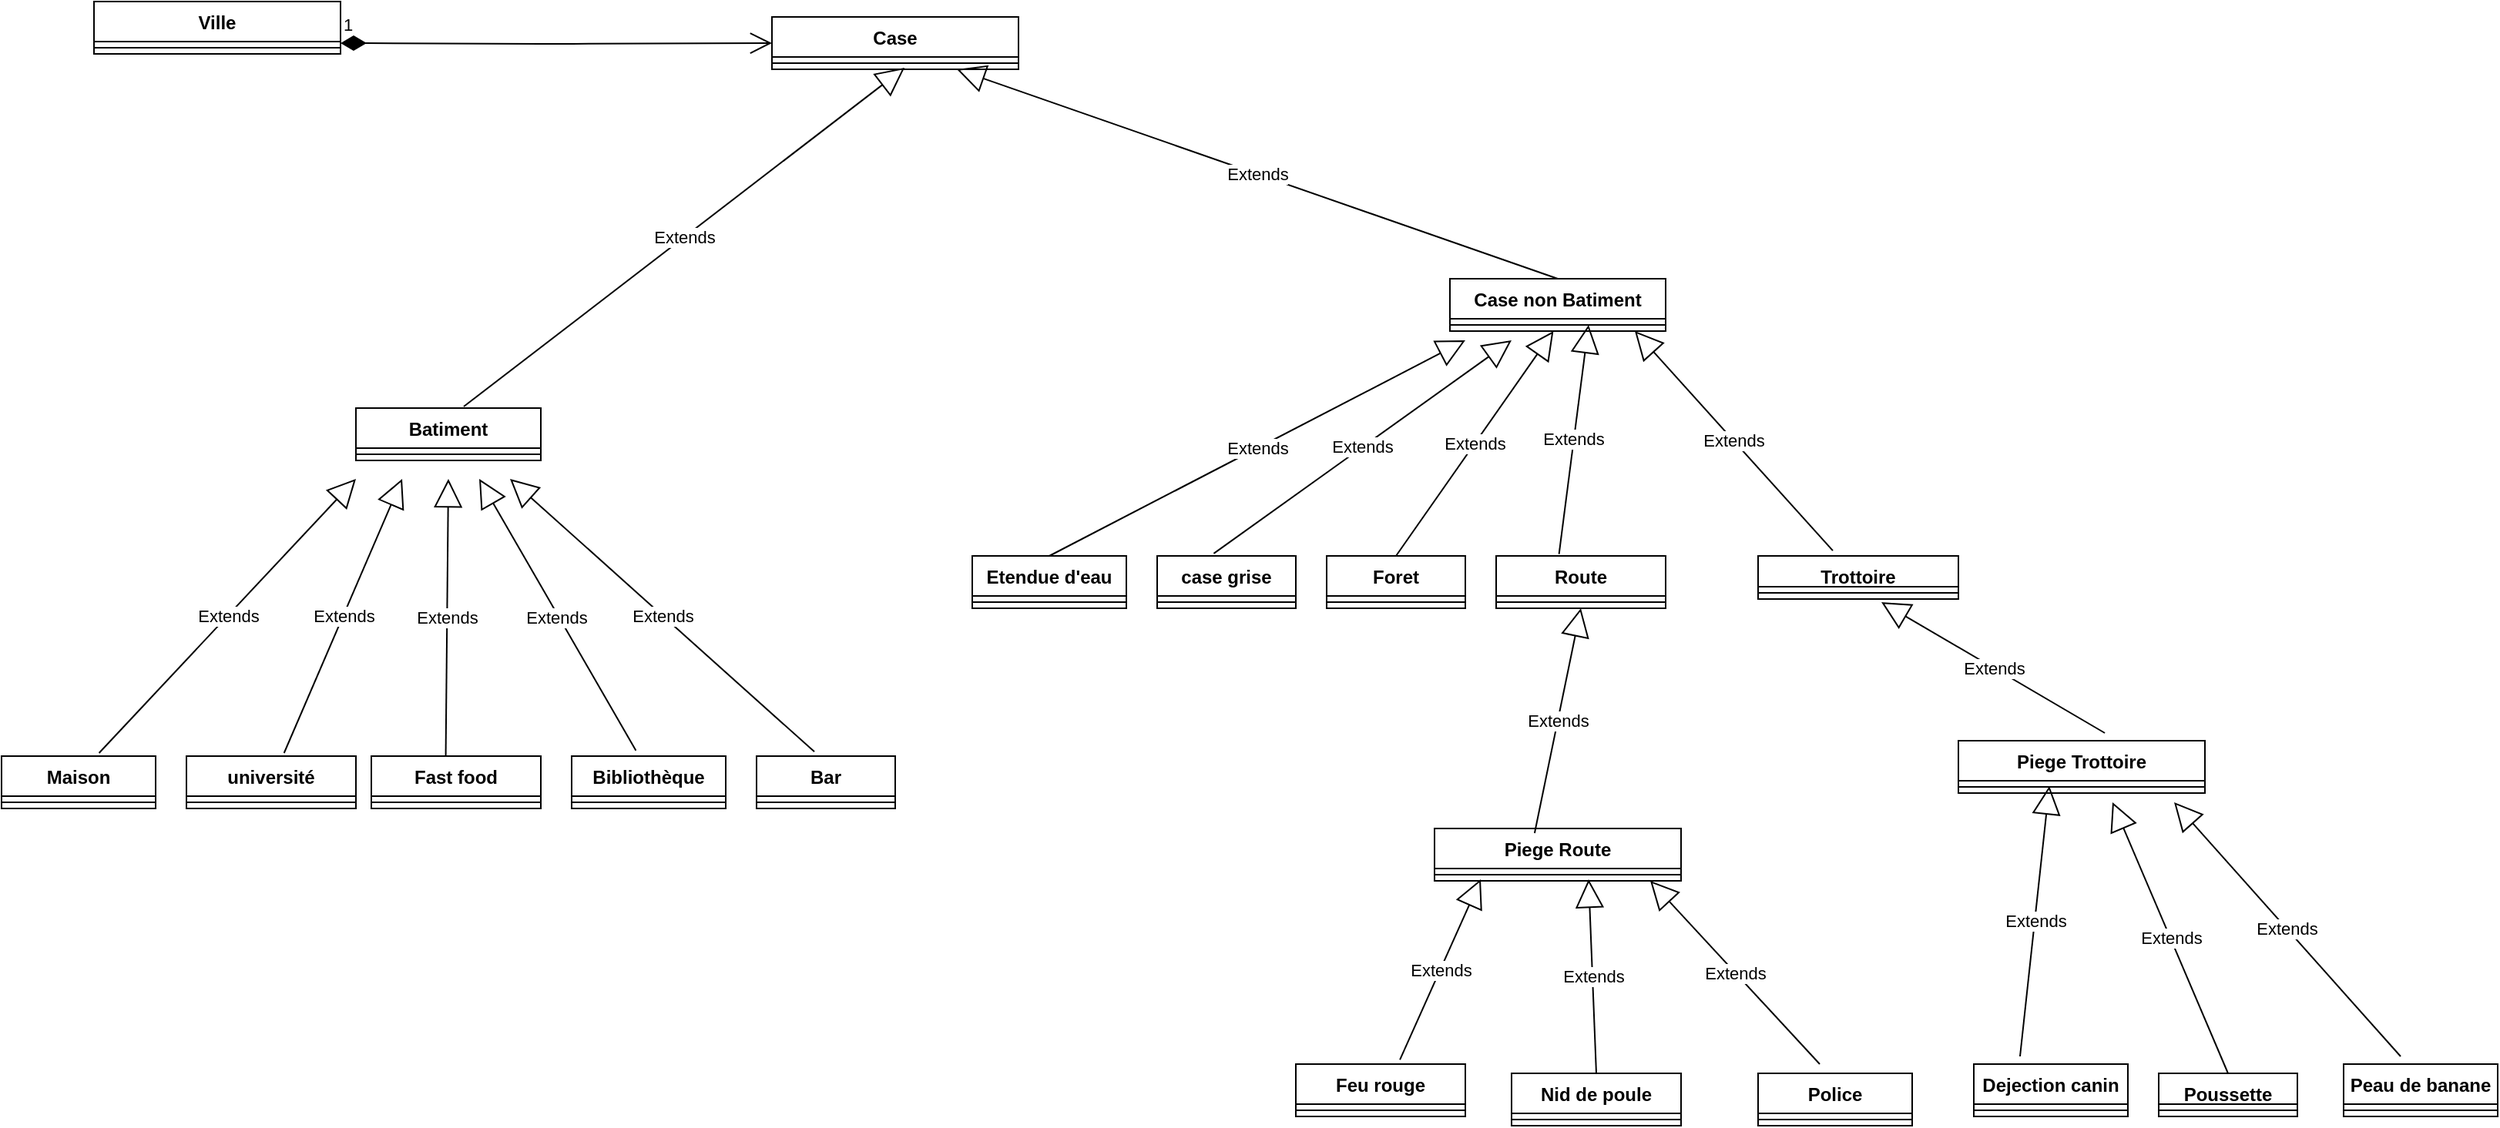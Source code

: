 <mxfile version="14.1.9" type="github">
  <diagram id="C5RBs43oDa-KdzZeNtuy" name="Page-1">
    <mxGraphModel dx="1695" dy="482" grid="1" gridSize="10" guides="1" tooltips="1" connect="1" arrows="1" fold="1" page="1" pageScale="1" pageWidth="827" pageHeight="1169" math="0" shadow="0">
      <root>
        <mxCell id="WIyWlLk6GJQsqaUBKTNV-0" />
        <mxCell id="WIyWlLk6GJQsqaUBKTNV-1" parent="WIyWlLk6GJQsqaUBKTNV-0" />
        <mxCell id="GPTz1_Q5hdU3rCjX2nhV-0" value="Case&#xa;" style="swimlane;fontStyle=1;align=center;verticalAlign=top;childLayout=stackLayout;horizontal=1;startSize=26;horizontalStack=0;resizeParent=1;resizeParentMax=0;resizeLast=0;collapsible=1;marginBottom=0;rounded=0;sketch=0;" parent="WIyWlLk6GJQsqaUBKTNV-1" vertex="1">
          <mxGeometry x="460" y="40" width="160" height="34" as="geometry" />
        </mxCell>
        <mxCell id="GPTz1_Q5hdU3rCjX2nhV-2" value="" style="line;strokeWidth=1;fillColor=none;align=left;verticalAlign=middle;spacingTop=-1;spacingLeft=3;spacingRight=3;rotatable=0;labelPosition=right;points=[];portConstraint=eastwest;" parent="GPTz1_Q5hdU3rCjX2nhV-0" vertex="1">
          <mxGeometry y="26" width="160" height="8" as="geometry" />
        </mxCell>
        <mxCell id="GPTz1_Q5hdU3rCjX2nhV-6" value="1" style="endArrow=open;html=1;endSize=12;startArrow=diamondThin;startSize=14;startFill=1;edgeStyle=orthogonalEdgeStyle;align=left;verticalAlign=bottom;strokeWidth=1;exitX=1;exitY=0.5;exitDx=0;exitDy=0;entryX=0;entryY=0.5;entryDx=0;entryDy=0;" parent="WIyWlLk6GJQsqaUBKTNV-1" target="GPTz1_Q5hdU3rCjX2nhV-0" edge="1">
          <mxGeometry x="-1" y="3" relative="1" as="geometry">
            <mxPoint x="180" y="57" as="sourcePoint" />
            <mxPoint x="490" y="66.5" as="targetPoint" />
          </mxGeometry>
        </mxCell>
        <mxCell id="GPTz1_Q5hdU3rCjX2nhV-7" value="Batiment&#xa;" style="swimlane;fontStyle=1;align=center;verticalAlign=top;childLayout=stackLayout;horizontal=1;startSize=26;horizontalStack=0;resizeParent=1;resizeParentMax=0;resizeLast=0;collapsible=1;marginBottom=0;rounded=0;sketch=0;" parent="WIyWlLk6GJQsqaUBKTNV-1" vertex="1">
          <mxGeometry x="190" y="294" width="120" height="34" as="geometry" />
        </mxCell>
        <mxCell id="GPTz1_Q5hdU3rCjX2nhV-9" value="" style="line;strokeWidth=1;fillColor=none;align=left;verticalAlign=middle;spacingTop=-1;spacingLeft=3;spacingRight=3;rotatable=0;labelPosition=right;points=[];portConstraint=eastwest;" parent="GPTz1_Q5hdU3rCjX2nhV-7" vertex="1">
          <mxGeometry y="26" width="120" height="8" as="geometry" />
        </mxCell>
        <mxCell id="GPTz1_Q5hdU3rCjX2nhV-11" value="Route&#xa;" style="swimlane;fontStyle=1;align=center;verticalAlign=top;childLayout=stackLayout;horizontal=1;startSize=26;horizontalStack=0;resizeParent=1;resizeParentMax=0;resizeLast=0;collapsible=1;marginBottom=0;rounded=0;sketch=0;" parent="WIyWlLk6GJQsqaUBKTNV-1" vertex="1">
          <mxGeometry x="930" y="390" width="110" height="34" as="geometry" />
        </mxCell>
        <mxCell id="GPTz1_Q5hdU3rCjX2nhV-13" value="" style="line;strokeWidth=1;fillColor=none;align=left;verticalAlign=middle;spacingTop=-1;spacingLeft=3;spacingRight=3;rotatable=0;labelPosition=right;points=[];portConstraint=eastwest;" parent="GPTz1_Q5hdU3rCjX2nhV-11" vertex="1">
          <mxGeometry y="26" width="110" height="8" as="geometry" />
        </mxCell>
        <mxCell id="GPTz1_Q5hdU3rCjX2nhV-19" value="Case non Batiment&#xa;" style="swimlane;fontStyle=1;align=center;verticalAlign=top;childLayout=stackLayout;horizontal=1;startSize=26;horizontalStack=0;resizeParent=1;resizeParentMax=0;resizeLast=0;collapsible=1;marginBottom=0;rounded=0;sketch=0;" parent="WIyWlLk6GJQsqaUBKTNV-1" vertex="1">
          <mxGeometry x="900" y="210" width="140" height="34" as="geometry" />
        </mxCell>
        <mxCell id="GPTz1_Q5hdU3rCjX2nhV-21" value="" style="line;strokeWidth=1;fillColor=none;align=left;verticalAlign=middle;spacingTop=-1;spacingLeft=3;spacingRight=3;rotatable=0;labelPosition=right;points=[];portConstraint=eastwest;" parent="GPTz1_Q5hdU3rCjX2nhV-19" vertex="1">
          <mxGeometry y="26" width="140" height="8" as="geometry" />
        </mxCell>
        <mxCell id="GPTz1_Q5hdU3rCjX2nhV-23" value="Trottoire&#xa;" style="swimlane;fontStyle=1;align=center;verticalAlign=top;childLayout=stackLayout;horizontal=1;startSize=20;horizontalStack=0;resizeParent=1;resizeParentMax=0;resizeLast=0;collapsible=1;marginBottom=0;rounded=0;sketch=0;" parent="WIyWlLk6GJQsqaUBKTNV-1" vertex="1">
          <mxGeometry x="1100" y="390" width="130" height="28" as="geometry" />
        </mxCell>
        <mxCell id="GPTz1_Q5hdU3rCjX2nhV-25" value="" style="line;strokeWidth=1;fillColor=none;align=left;verticalAlign=middle;spacingTop=-1;spacingLeft=3;spacingRight=3;rotatable=0;labelPosition=right;points=[];portConstraint=eastwest;" parent="GPTz1_Q5hdU3rCjX2nhV-23" vertex="1">
          <mxGeometry y="20" width="130" height="8" as="geometry" />
        </mxCell>
        <mxCell id="GPTz1_Q5hdU3rCjX2nhV-29" value="Extends" style="endArrow=block;endSize=16;endFill=0;html=1;strokeWidth=1;exitX=0.583;exitY=-0.029;exitDx=0;exitDy=0;exitPerimeter=0;entryX=0.538;entryY=0.875;entryDx=0;entryDy=0;entryPerimeter=0;" parent="WIyWlLk6GJQsqaUBKTNV-1" source="GPTz1_Q5hdU3rCjX2nhV-7" target="GPTz1_Q5hdU3rCjX2nhV-2" edge="1">
          <mxGeometry width="160" relative="1" as="geometry">
            <mxPoint x="330" y="170" as="sourcePoint" />
            <mxPoint x="490" y="170" as="targetPoint" />
          </mxGeometry>
        </mxCell>
        <mxCell id="GPTz1_Q5hdU3rCjX2nhV-30" value="Extends" style="endArrow=block;endSize=16;endFill=0;html=1;strokeWidth=1;exitX=0.5;exitY=0;exitDx=0;exitDy=0;entryX=0.75;entryY=1;entryDx=0;entryDy=0;" parent="WIyWlLk6GJQsqaUBKTNV-1" source="GPTz1_Q5hdU3rCjX2nhV-19" target="GPTz1_Q5hdU3rCjX2nhV-0" edge="1">
          <mxGeometry width="160" relative="1" as="geometry">
            <mxPoint x="610" y="170" as="sourcePoint" />
            <mxPoint x="640" y="90" as="targetPoint" />
          </mxGeometry>
        </mxCell>
        <mxCell id="GPTz1_Q5hdU3rCjX2nhV-36" value="Piege Trottoire&#xa;" style="swimlane;fontStyle=1;align=center;verticalAlign=top;childLayout=stackLayout;horizontal=1;startSize=26;horizontalStack=0;resizeParent=1;resizeParentMax=0;resizeLast=0;collapsible=1;marginBottom=0;rounded=0;sketch=0;" parent="WIyWlLk6GJQsqaUBKTNV-1" vertex="1">
          <mxGeometry x="1230" y="510" width="160" height="34" as="geometry" />
        </mxCell>
        <mxCell id="GPTz1_Q5hdU3rCjX2nhV-38" value="" style="line;strokeWidth=1;fillColor=none;align=left;verticalAlign=middle;spacingTop=-1;spacingLeft=3;spacingRight=3;rotatable=0;labelPosition=right;points=[];portConstraint=eastwest;" parent="GPTz1_Q5hdU3rCjX2nhV-36" vertex="1">
          <mxGeometry y="26" width="160" height="8" as="geometry" />
        </mxCell>
        <mxCell id="GPTz1_Q5hdU3rCjX2nhV-40" value="Piege Route&#xa;" style="swimlane;fontStyle=1;align=center;verticalAlign=top;childLayout=stackLayout;horizontal=1;startSize=26;horizontalStack=0;resizeParent=1;resizeParentMax=0;resizeLast=0;collapsible=1;marginBottom=0;rounded=0;sketch=0;" parent="WIyWlLk6GJQsqaUBKTNV-1" vertex="1">
          <mxGeometry x="890" y="567" width="160" height="34" as="geometry" />
        </mxCell>
        <mxCell id="GPTz1_Q5hdU3rCjX2nhV-42" value="" style="line;strokeWidth=1;fillColor=none;align=left;verticalAlign=middle;spacingTop=-1;spacingLeft=3;spacingRight=3;rotatable=0;labelPosition=right;points=[];portConstraint=eastwest;" parent="GPTz1_Q5hdU3rCjX2nhV-40" vertex="1">
          <mxGeometry y="26" width="160" height="8" as="geometry" />
        </mxCell>
        <mxCell id="GPTz1_Q5hdU3rCjX2nhV-44" value="Police&#xa;" style="swimlane;fontStyle=1;align=center;verticalAlign=top;childLayout=stackLayout;horizontal=1;startSize=26;horizontalStack=0;resizeParent=1;resizeParentMax=0;resizeLast=0;collapsible=1;marginBottom=0;rounded=0;sketch=0;" parent="WIyWlLk6GJQsqaUBKTNV-1" vertex="1">
          <mxGeometry x="1100" y="726" width="100" height="34" as="geometry" />
        </mxCell>
        <mxCell id="GPTz1_Q5hdU3rCjX2nhV-46" value="" style="line;strokeWidth=1;fillColor=none;align=left;verticalAlign=middle;spacingTop=-1;spacingLeft=3;spacingRight=3;rotatable=0;labelPosition=right;points=[];portConstraint=eastwest;" parent="GPTz1_Q5hdU3rCjX2nhV-44" vertex="1">
          <mxGeometry y="26" width="100" height="8" as="geometry" />
        </mxCell>
        <mxCell id="GPTz1_Q5hdU3rCjX2nhV-48" value="Nid de poule&#xa;" style="swimlane;fontStyle=1;align=center;verticalAlign=top;childLayout=stackLayout;horizontal=1;startSize=26;horizontalStack=0;resizeParent=1;resizeParentMax=0;resizeLast=0;collapsible=1;marginBottom=0;rounded=0;sketch=0;" parent="WIyWlLk6GJQsqaUBKTNV-1" vertex="1">
          <mxGeometry x="940" y="726" width="110" height="34" as="geometry" />
        </mxCell>
        <mxCell id="GPTz1_Q5hdU3rCjX2nhV-50" value="" style="line;strokeWidth=1;fillColor=none;align=left;verticalAlign=middle;spacingTop=-1;spacingLeft=3;spacingRight=3;rotatable=0;labelPosition=right;points=[];portConstraint=eastwest;" parent="GPTz1_Q5hdU3rCjX2nhV-48" vertex="1">
          <mxGeometry y="26" width="110" height="8" as="geometry" />
        </mxCell>
        <mxCell id="GPTz1_Q5hdU3rCjX2nhV-52" value="Feu rouge&#xa;" style="swimlane;fontStyle=1;align=center;verticalAlign=top;childLayout=stackLayout;horizontal=1;startSize=26;horizontalStack=0;resizeParent=1;resizeParentMax=0;resizeLast=0;collapsible=1;marginBottom=0;rounded=0;sketch=0;" parent="WIyWlLk6GJQsqaUBKTNV-1" vertex="1">
          <mxGeometry x="800" y="720" width="110" height="34" as="geometry" />
        </mxCell>
        <mxCell id="GPTz1_Q5hdU3rCjX2nhV-54" value="" style="line;strokeWidth=1;fillColor=none;align=left;verticalAlign=middle;spacingTop=-1;spacingLeft=3;spacingRight=3;rotatable=0;labelPosition=right;points=[];portConstraint=eastwest;" parent="GPTz1_Q5hdU3rCjX2nhV-52" vertex="1">
          <mxGeometry y="26" width="110" height="8" as="geometry" />
        </mxCell>
        <mxCell id="GPTz1_Q5hdU3rCjX2nhV-56" value="Extends" style="endArrow=block;endSize=16;endFill=0;html=1;strokeWidth=1;exitX=0.614;exitY=-0.083;exitDx=0;exitDy=0;exitPerimeter=0;" parent="WIyWlLk6GJQsqaUBKTNV-1" source="GPTz1_Q5hdU3rCjX2nhV-52" edge="1">
          <mxGeometry width="160" relative="1" as="geometry">
            <mxPoint x="875" y="705" as="sourcePoint" />
            <mxPoint x="920" y="600" as="targetPoint" />
          </mxGeometry>
        </mxCell>
        <mxCell id="GPTz1_Q5hdU3rCjX2nhV-57" value="Extends" style="endArrow=block;endSize=16;endFill=0;html=1;strokeWidth=1;exitX=0.5;exitY=0;exitDx=0;exitDy=0;" parent="WIyWlLk6GJQsqaUBKTNV-1" source="GPTz1_Q5hdU3rCjX2nhV-48" edge="1">
          <mxGeometry width="160" relative="1" as="geometry">
            <mxPoint x="1080" y="613" as="sourcePoint" />
            <mxPoint x="990" y="600" as="targetPoint" />
            <Array as="points" />
          </mxGeometry>
        </mxCell>
        <mxCell id="GPTz1_Q5hdU3rCjX2nhV-58" value="Extends" style="endArrow=block;endSize=16;endFill=0;html=1;strokeWidth=1;" parent="WIyWlLk6GJQsqaUBKTNV-1" edge="1">
          <mxGeometry width="160" relative="1" as="geometry">
            <mxPoint x="1140" y="720" as="sourcePoint" />
            <mxPoint x="1030" y="601" as="targetPoint" />
          </mxGeometry>
        </mxCell>
        <mxCell id="GPTz1_Q5hdU3rCjX2nhV-59" value="Peau de banane&#xa;" style="swimlane;fontStyle=1;align=center;verticalAlign=top;childLayout=stackLayout;horizontal=1;startSize=26;horizontalStack=0;resizeParent=1;resizeParentMax=0;resizeLast=0;collapsible=1;marginBottom=0;rounded=0;sketch=0;" parent="WIyWlLk6GJQsqaUBKTNV-1" vertex="1">
          <mxGeometry x="1480" y="720" width="100" height="34" as="geometry" />
        </mxCell>
        <mxCell id="GPTz1_Q5hdU3rCjX2nhV-61" value="" style="line;strokeWidth=1;fillColor=none;align=left;verticalAlign=middle;spacingTop=-1;spacingLeft=3;spacingRight=3;rotatable=0;labelPosition=right;points=[];portConstraint=eastwest;" parent="GPTz1_Q5hdU3rCjX2nhV-59" vertex="1">
          <mxGeometry y="26" width="100" height="8" as="geometry" />
        </mxCell>
        <mxCell id="GPTz1_Q5hdU3rCjX2nhV-64" value="Poussette&#xa;" style="swimlane;fontStyle=1;align=center;verticalAlign=top;childLayout=stackLayout;horizontal=1;startSize=20;horizontalStack=0;resizeParent=1;resizeParentMax=0;resizeLast=0;collapsible=1;marginBottom=0;rounded=0;sketch=0;" parent="WIyWlLk6GJQsqaUBKTNV-1" vertex="1">
          <mxGeometry x="1360" y="726" width="90" height="28" as="geometry" />
        </mxCell>
        <mxCell id="GPTz1_Q5hdU3rCjX2nhV-66" value="" style="line;strokeWidth=1;fillColor=none;align=left;verticalAlign=middle;spacingTop=-1;spacingLeft=3;spacingRight=3;rotatable=0;labelPosition=right;points=[];portConstraint=eastwest;" parent="GPTz1_Q5hdU3rCjX2nhV-64" vertex="1">
          <mxGeometry y="20" width="90" height="8" as="geometry" />
        </mxCell>
        <mxCell id="GPTz1_Q5hdU3rCjX2nhV-68" value="Dejection canin&#xa;" style="swimlane;fontStyle=1;align=center;verticalAlign=top;childLayout=stackLayout;horizontal=1;startSize=26;horizontalStack=0;resizeParent=1;resizeParentMax=0;resizeLast=0;collapsible=1;marginBottom=0;rounded=0;sketch=0;" parent="WIyWlLk6GJQsqaUBKTNV-1" vertex="1">
          <mxGeometry x="1240" y="720" width="100" height="34" as="geometry" />
        </mxCell>
        <mxCell id="GPTz1_Q5hdU3rCjX2nhV-70" value="" style="line;strokeWidth=1;fillColor=none;align=left;verticalAlign=middle;spacingTop=-1;spacingLeft=3;spacingRight=3;rotatable=0;labelPosition=right;points=[];portConstraint=eastwest;" parent="GPTz1_Q5hdU3rCjX2nhV-68" vertex="1">
          <mxGeometry y="26" width="100" height="8" as="geometry" />
        </mxCell>
        <mxCell id="GPTz1_Q5hdU3rCjX2nhV-72" value="Extends" style="endArrow=block;endSize=16;endFill=0;html=1;strokeWidth=1;entryX=0.369;entryY=0.434;entryDx=0;entryDy=0;entryPerimeter=0;" parent="WIyWlLk6GJQsqaUBKTNV-1" edge="1" target="GPTz1_Q5hdU3rCjX2nhV-38">
          <mxGeometry width="160" relative="1" as="geometry">
            <mxPoint x="1270" y="715" as="sourcePoint" />
            <mxPoint x="1280" y="550" as="targetPoint" />
          </mxGeometry>
        </mxCell>
        <mxCell id="GPTz1_Q5hdU3rCjX2nhV-73" value="Extends" style="endArrow=block;endSize=16;endFill=0;html=1;strokeWidth=1;exitX=0.5;exitY=0;exitDx=0;exitDy=0;" parent="WIyWlLk6GJQsqaUBKTNV-1" source="GPTz1_Q5hdU3rCjX2nhV-64" edge="1">
          <mxGeometry width="160" relative="1" as="geometry">
            <mxPoint x="1340" y="619" as="sourcePoint" />
            <mxPoint x="1330" y="550" as="targetPoint" />
          </mxGeometry>
        </mxCell>
        <mxCell id="GPTz1_Q5hdU3rCjX2nhV-74" value="Extends" style="endArrow=block;endSize=16;endFill=0;html=1;strokeWidth=1;exitX=0.37;exitY=-0.147;exitDx=0;exitDy=0;exitPerimeter=0;" parent="WIyWlLk6GJQsqaUBKTNV-1" source="GPTz1_Q5hdU3rCjX2nhV-59" edge="1">
          <mxGeometry width="160" relative="1" as="geometry">
            <mxPoint x="1340" y="619" as="sourcePoint" />
            <mxPoint x="1370" y="550" as="targetPoint" />
          </mxGeometry>
        </mxCell>
        <mxCell id="GPTz1_Q5hdU3rCjX2nhV-75" value="Extends" style="endArrow=block;endSize=16;endFill=0;html=1;strokeWidth=1;exitX=0.594;exitY=-0.147;exitDx=0;exitDy=0;exitPerimeter=0;" parent="WIyWlLk6GJQsqaUBKTNV-1" source="GPTz1_Q5hdU3rCjX2nhV-36" edge="1">
          <mxGeometry width="160" relative="1" as="geometry">
            <mxPoint x="1340" y="509" as="sourcePoint" />
            <mxPoint x="1180" y="420" as="targetPoint" />
            <Array as="points" />
          </mxGeometry>
        </mxCell>
        <mxCell id="GPTz1_Q5hdU3rCjX2nhV-77" value="Foret&#xa;" style="swimlane;fontStyle=1;align=center;verticalAlign=top;childLayout=stackLayout;horizontal=1;startSize=26;horizontalStack=0;resizeParent=1;resizeParentMax=0;resizeLast=0;collapsible=1;marginBottom=0;rounded=0;sketch=0;" parent="WIyWlLk6GJQsqaUBKTNV-1" vertex="1">
          <mxGeometry x="820" y="390" width="90" height="34" as="geometry" />
        </mxCell>
        <mxCell id="GPTz1_Q5hdU3rCjX2nhV-79" value="" style="line;strokeWidth=1;fillColor=none;align=left;verticalAlign=middle;spacingTop=-1;spacingLeft=3;spacingRight=3;rotatable=0;labelPosition=right;points=[];portConstraint=eastwest;" parent="GPTz1_Q5hdU3rCjX2nhV-77" vertex="1">
          <mxGeometry y="26" width="90" height="8" as="geometry" />
        </mxCell>
        <mxCell id="GPTz1_Q5hdU3rCjX2nhV-81" value="case grise&#xa;" style="swimlane;fontStyle=1;align=center;verticalAlign=top;childLayout=stackLayout;horizontal=1;startSize=26;horizontalStack=0;resizeParent=1;resizeParentMax=0;resizeLast=0;collapsible=1;marginBottom=0;rounded=0;sketch=0;" parent="WIyWlLk6GJQsqaUBKTNV-1" vertex="1">
          <mxGeometry x="710" y="390" width="90" height="34" as="geometry" />
        </mxCell>
        <mxCell id="GPTz1_Q5hdU3rCjX2nhV-83" value="" style="line;strokeWidth=1;fillColor=none;align=left;verticalAlign=middle;spacingTop=-1;spacingLeft=3;spacingRight=3;rotatable=0;labelPosition=right;points=[];portConstraint=eastwest;" parent="GPTz1_Q5hdU3rCjX2nhV-81" vertex="1">
          <mxGeometry y="26" width="90" height="8" as="geometry" />
        </mxCell>
        <mxCell id="GPTz1_Q5hdU3rCjX2nhV-85" value="Etendue d&#39;eau" style="swimlane;fontStyle=1;align=center;verticalAlign=top;childLayout=stackLayout;horizontal=1;startSize=26;horizontalStack=0;resizeParent=1;resizeParentMax=0;resizeLast=0;collapsible=1;marginBottom=0;rounded=0;sketch=0;" parent="WIyWlLk6GJQsqaUBKTNV-1" vertex="1">
          <mxGeometry x="590" y="390" width="100" height="34" as="geometry" />
        </mxCell>
        <mxCell id="GPTz1_Q5hdU3rCjX2nhV-87" value="" style="line;strokeWidth=1;fillColor=none;align=left;verticalAlign=middle;spacingTop=-1;spacingLeft=3;spacingRight=3;rotatable=0;labelPosition=right;points=[];portConstraint=eastwest;" parent="GPTz1_Q5hdU3rCjX2nhV-85" vertex="1">
          <mxGeometry y="26" width="100" height="8" as="geometry" />
        </mxCell>
        <mxCell id="GPTz1_Q5hdU3rCjX2nhV-89" value="Bar&#xa;" style="swimlane;fontStyle=1;align=center;verticalAlign=top;childLayout=stackLayout;horizontal=1;startSize=26;horizontalStack=0;resizeParent=1;resizeParentMax=0;resizeLast=0;collapsible=1;marginBottom=0;rounded=0;sketch=0;" parent="WIyWlLk6GJQsqaUBKTNV-1" vertex="1">
          <mxGeometry x="450" y="520" width="90" height="34" as="geometry" />
        </mxCell>
        <mxCell id="GPTz1_Q5hdU3rCjX2nhV-91" value="" style="line;strokeWidth=1;fillColor=none;align=left;verticalAlign=middle;spacingTop=-1;spacingLeft=3;spacingRight=3;rotatable=0;labelPosition=right;points=[];portConstraint=eastwest;" parent="GPTz1_Q5hdU3rCjX2nhV-89" vertex="1">
          <mxGeometry y="26" width="90" height="8" as="geometry" />
        </mxCell>
        <mxCell id="GPTz1_Q5hdU3rCjX2nhV-93" value="Bibliothèque&#xa;" style="swimlane;fontStyle=1;align=center;verticalAlign=top;childLayout=stackLayout;horizontal=1;startSize=26;horizontalStack=0;resizeParent=1;resizeParentMax=0;resizeLast=0;collapsible=1;marginBottom=0;rounded=0;sketch=0;" parent="WIyWlLk6GJQsqaUBKTNV-1" vertex="1">
          <mxGeometry x="330" y="520" width="100" height="34" as="geometry" />
        </mxCell>
        <mxCell id="GPTz1_Q5hdU3rCjX2nhV-95" value="" style="line;strokeWidth=1;fillColor=none;align=left;verticalAlign=middle;spacingTop=-1;spacingLeft=3;spacingRight=3;rotatable=0;labelPosition=right;points=[];portConstraint=eastwest;" parent="GPTz1_Q5hdU3rCjX2nhV-93" vertex="1">
          <mxGeometry y="26" width="100" height="8" as="geometry" />
        </mxCell>
        <mxCell id="GPTz1_Q5hdU3rCjX2nhV-97" value="Fast food&#xa;" style="swimlane;fontStyle=1;align=center;verticalAlign=top;childLayout=stackLayout;horizontal=1;startSize=26;horizontalStack=0;resizeParent=1;resizeParentMax=0;resizeLast=0;collapsible=1;marginBottom=0;rounded=0;sketch=0;" parent="WIyWlLk6GJQsqaUBKTNV-1" vertex="1">
          <mxGeometry x="200" y="520" width="110" height="34" as="geometry" />
        </mxCell>
        <mxCell id="GPTz1_Q5hdU3rCjX2nhV-99" value="" style="line;strokeWidth=1;fillColor=none;align=left;verticalAlign=middle;spacingTop=-1;spacingLeft=3;spacingRight=3;rotatable=0;labelPosition=right;points=[];portConstraint=eastwest;" parent="GPTz1_Q5hdU3rCjX2nhV-97" vertex="1">
          <mxGeometry y="26" width="110" height="8" as="geometry" />
        </mxCell>
        <mxCell id="GPTz1_Q5hdU3rCjX2nhV-101" value="université&#xa;" style="swimlane;fontStyle=1;align=center;verticalAlign=top;childLayout=stackLayout;horizontal=1;startSize=26;horizontalStack=0;resizeParent=1;resizeParentMax=0;resizeLast=0;collapsible=1;marginBottom=0;rounded=0;sketch=0;" parent="WIyWlLk6GJQsqaUBKTNV-1" vertex="1">
          <mxGeometry x="80" y="520" width="110" height="34" as="geometry" />
        </mxCell>
        <mxCell id="GPTz1_Q5hdU3rCjX2nhV-103" value="" style="line;strokeWidth=1;fillColor=none;align=left;verticalAlign=middle;spacingTop=-1;spacingLeft=3;spacingRight=3;rotatable=0;labelPosition=right;points=[];portConstraint=eastwest;" parent="GPTz1_Q5hdU3rCjX2nhV-101" vertex="1">
          <mxGeometry y="26" width="110" height="8" as="geometry" />
        </mxCell>
        <mxCell id="GPTz1_Q5hdU3rCjX2nhV-105" value="Maison&#xa;" style="swimlane;fontStyle=1;align=center;verticalAlign=top;childLayout=stackLayout;horizontal=1;startSize=26;horizontalStack=0;resizeParent=1;resizeParentMax=0;resizeLast=0;collapsible=1;marginBottom=0;rounded=0;sketch=0;" parent="WIyWlLk6GJQsqaUBKTNV-1" vertex="1">
          <mxGeometry x="-40" y="520" width="100" height="34" as="geometry" />
        </mxCell>
        <mxCell id="GPTz1_Q5hdU3rCjX2nhV-107" value="" style="line;strokeWidth=1;fillColor=none;align=left;verticalAlign=middle;spacingTop=-1;spacingLeft=3;spacingRight=3;rotatable=0;labelPosition=right;points=[];portConstraint=eastwest;" parent="GPTz1_Q5hdU3rCjX2nhV-105" vertex="1">
          <mxGeometry y="26" width="100" height="8" as="geometry" />
        </mxCell>
        <mxCell id="GPTz1_Q5hdU3rCjX2nhV-109" value="Extends" style="endArrow=block;endSize=16;endFill=0;html=1;strokeWidth=1;exitX=0.633;exitY=-0.059;exitDx=0;exitDy=0;exitPerimeter=0;" parent="WIyWlLk6GJQsqaUBKTNV-1" source="GPTz1_Q5hdU3rCjX2nhV-105" edge="1">
          <mxGeometry width="160" relative="1" as="geometry">
            <mxPoint x="-30" y="380" as="sourcePoint" />
            <mxPoint x="190" y="340" as="targetPoint" />
          </mxGeometry>
        </mxCell>
        <mxCell id="GPTz1_Q5hdU3rCjX2nhV-110" value="Extends" style="endArrow=block;endSize=16;endFill=0;html=1;strokeWidth=1;exitX=0.576;exitY=-0.059;exitDx=0;exitDy=0;exitPerimeter=0;" parent="WIyWlLk6GJQsqaUBKTNV-1" source="GPTz1_Q5hdU3rCjX2nhV-101" edge="1">
          <mxGeometry width="160" relative="1" as="geometry">
            <mxPoint x="-30" y="380" as="sourcePoint" />
            <mxPoint x="220" y="340" as="targetPoint" />
          </mxGeometry>
        </mxCell>
        <mxCell id="GPTz1_Q5hdU3rCjX2nhV-111" value="Extends" style="endArrow=block;endSize=16;endFill=0;html=1;strokeWidth=1;exitX=0.439;exitY=-0.01;exitDx=0;exitDy=0;exitPerimeter=0;" parent="WIyWlLk6GJQsqaUBKTNV-1" source="GPTz1_Q5hdU3rCjX2nhV-97" edge="1">
          <mxGeometry width="160" relative="1" as="geometry">
            <mxPoint x="-30" y="380" as="sourcePoint" />
            <mxPoint x="250" y="340" as="targetPoint" />
          </mxGeometry>
        </mxCell>
        <mxCell id="GPTz1_Q5hdU3rCjX2nhV-115" value="Extends" style="endArrow=block;endSize=16;endFill=0;html=1;strokeWidth=1;exitX=0.417;exitY=-0.108;exitDx=0;exitDy=0;exitPerimeter=0;" parent="WIyWlLk6GJQsqaUBKTNV-1" source="GPTz1_Q5hdU3rCjX2nhV-93" edge="1">
          <mxGeometry x="-0.011" y="2" width="160" relative="1" as="geometry">
            <mxPoint x="290" y="430" as="sourcePoint" />
            <mxPoint x="270" y="340" as="targetPoint" />
            <mxPoint as="offset" />
          </mxGeometry>
        </mxCell>
        <mxCell id="GPTz1_Q5hdU3rCjX2nhV-116" value="Extends" style="endArrow=block;endSize=16;endFill=0;html=1;strokeWidth=1;exitX=0.417;exitY=-0.083;exitDx=0;exitDy=0;exitPerimeter=0;" parent="WIyWlLk6GJQsqaUBKTNV-1" source="GPTz1_Q5hdU3rCjX2nhV-89" edge="1">
          <mxGeometry width="160" relative="1" as="geometry">
            <mxPoint x="430" y="380" as="sourcePoint" />
            <mxPoint x="290" y="340" as="targetPoint" />
          </mxGeometry>
        </mxCell>
        <mxCell id="GPTz1_Q5hdU3rCjX2nhV-117" value="Extends" style="endArrow=block;endSize=16;endFill=0;html=1;strokeWidth=1;exitX=0.5;exitY=0;exitDx=0;exitDy=0;" parent="WIyWlLk6GJQsqaUBKTNV-1" source="GPTz1_Q5hdU3rCjX2nhV-85" edge="1">
          <mxGeometry width="160" relative="1" as="geometry">
            <mxPoint x="720" y="430" as="sourcePoint" />
            <mxPoint x="910" y="250" as="targetPoint" />
          </mxGeometry>
        </mxCell>
        <mxCell id="GPTz1_Q5hdU3rCjX2nhV-118" value="Extends" style="endArrow=block;endSize=16;endFill=0;html=1;strokeWidth=1;exitX=0.408;exitY=-0.046;exitDx=0;exitDy=0;exitPerimeter=0;" parent="WIyWlLk6GJQsqaUBKTNV-1" source="GPTz1_Q5hdU3rCjX2nhV-81" edge="1">
          <mxGeometry width="160" relative="1" as="geometry">
            <mxPoint x="720" y="430" as="sourcePoint" />
            <mxPoint x="940" y="250" as="targetPoint" />
          </mxGeometry>
        </mxCell>
        <mxCell id="GPTz1_Q5hdU3rCjX2nhV-119" value="Extends" style="endArrow=block;endSize=16;endFill=0;html=1;strokeWidth=1;exitX=0.5;exitY=0;exitDx=0;exitDy=0;" parent="WIyWlLk6GJQsqaUBKTNV-1" target="GPTz1_Q5hdU3rCjX2nhV-21" edge="1" source="GPTz1_Q5hdU3rCjX2nhV-77">
          <mxGeometry width="160" relative="1" as="geometry">
            <mxPoint x="950" y="360" as="sourcePoint" />
            <mxPoint x="880" y="430" as="targetPoint" />
          </mxGeometry>
        </mxCell>
        <mxCell id="a1f80Z0c94bu8utSyrlj-0" value="Extends" style="endArrow=block;endSize=16;endFill=0;html=1;exitX=0.371;exitY=-0.034;exitDx=0;exitDy=0;exitPerimeter=0;" edge="1" parent="WIyWlLk6GJQsqaUBKTNV-1" source="GPTz1_Q5hdU3rCjX2nhV-11">
          <mxGeometry width="160" relative="1" as="geometry">
            <mxPoint x="760" y="380" as="sourcePoint" />
            <mxPoint x="990" y="240" as="targetPoint" />
          </mxGeometry>
        </mxCell>
        <mxCell id="a1f80Z0c94bu8utSyrlj-2" value="Extends" style="endArrow=block;endSize=16;endFill=0;html=1;entryX=0.5;entryY=1;entryDx=0;entryDy=0;exitX=0.406;exitY=0.088;exitDx=0;exitDy=0;exitPerimeter=0;" edge="1" parent="WIyWlLk6GJQsqaUBKTNV-1" source="GPTz1_Q5hdU3rCjX2nhV-40" target="GPTz1_Q5hdU3rCjX2nhV-11">
          <mxGeometry width="160" relative="1" as="geometry">
            <mxPoint x="760" y="560" as="sourcePoint" />
            <mxPoint x="920" y="560" as="targetPoint" />
          </mxGeometry>
        </mxCell>
        <mxCell id="a1f80Z0c94bu8utSyrlj-4" value="Extends" style="endArrow=block;endSize=16;endFill=0;html=1;exitX=0.373;exitY=-0.124;exitDx=0;exitDy=0;exitPerimeter=0;" edge="1" parent="WIyWlLk6GJQsqaUBKTNV-1" source="GPTz1_Q5hdU3rCjX2nhV-23">
          <mxGeometry width="160" relative="1" as="geometry">
            <mxPoint x="870" y="360" as="sourcePoint" />
            <mxPoint x="1020" y="244" as="targetPoint" />
          </mxGeometry>
        </mxCell>
        <mxCell id="a1f80Z0c94bu8utSyrlj-5" value="Ville" style="swimlane;fontStyle=1;align=center;verticalAlign=top;childLayout=stackLayout;horizontal=1;startSize=26;horizontalStack=0;resizeParent=1;resizeParentMax=0;resizeLast=0;collapsible=1;marginBottom=0;" vertex="1" parent="WIyWlLk6GJQsqaUBKTNV-1">
          <mxGeometry x="20" y="30" width="160" height="34" as="geometry">
            <mxRectangle x="20" y="30" width="60" height="26" as="alternateBounds" />
          </mxGeometry>
        </mxCell>
        <mxCell id="a1f80Z0c94bu8utSyrlj-7" value="" style="line;strokeWidth=1;fillColor=none;align=left;verticalAlign=middle;spacingTop=-1;spacingLeft=3;spacingRight=3;rotatable=0;labelPosition=right;points=[];portConstraint=eastwest;" vertex="1" parent="a1f80Z0c94bu8utSyrlj-5">
          <mxGeometry y="26" width="160" height="8" as="geometry" />
        </mxCell>
      </root>
    </mxGraphModel>
  </diagram>
</mxfile>
